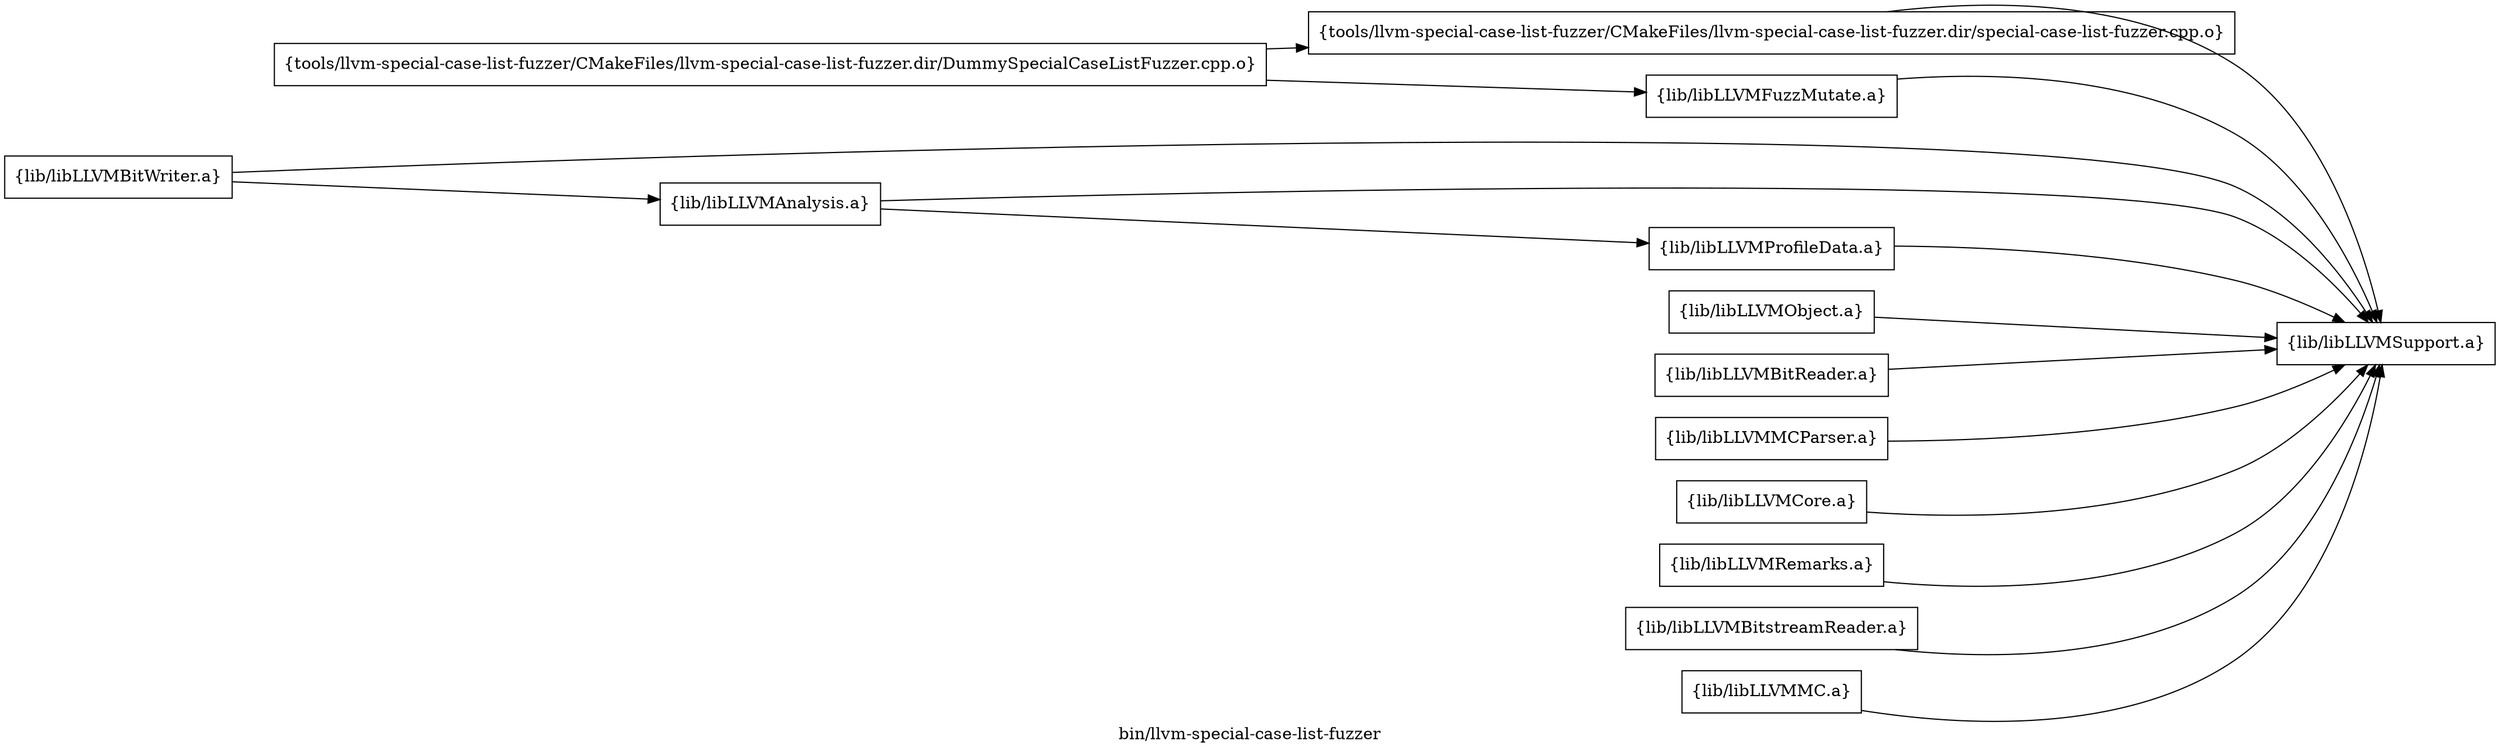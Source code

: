 digraph "bin/llvm-special-case-list-fuzzer" {
	label="bin/llvm-special-case-list-fuzzer";
	rankdir=LR;
	{ rank=same; Node0x5609a63e84b8;  }
	{ rank=same; Node0x5609a63e8af8; Node0x5609a63e51c8;  }

	Node0x5609a63e84b8 [shape=record,shape=box,group=0,label="{tools/llvm-special-case-list-fuzzer/CMakeFiles/llvm-special-case-list-fuzzer.dir/DummySpecialCaseListFuzzer.cpp.o}"];
	Node0x5609a63e84b8 -> Node0x5609a63e8af8;
	Node0x5609a63e84b8 -> Node0x5609a63e51c8;
	Node0x5609a63e8af8 [shape=record,shape=box,group=0,label="{tools/llvm-special-case-list-fuzzer/CMakeFiles/llvm-special-case-list-fuzzer.dir/special-case-list-fuzzer.cpp.o}"];
	Node0x5609a63e8af8 -> Node0x5609a63e4278;
	Node0x5609a63e51c8 [shape=record,shape=box,group=0,label="{lib/libLLVMFuzzMutate.a}"];
	Node0x5609a63e51c8 -> Node0x5609a63e4278;
	Node0x5609a63e4278 [shape=record,shape=box,group=0,label="{lib/libLLVMSupport.a}"];
	Node0x5609a63e4d18 [shape=record,shape=box,group=0,label="{lib/libLLVMBitWriter.a}"];
	Node0x5609a63e4d18 -> Node0x5609a63e4278;
	Node0x5609a63e4d18 -> Node0x5609a63e6848;
	Node0x5609a63e6848 [shape=record,shape=box,group=0,label="{lib/libLLVMAnalysis.a}"];
	Node0x5609a63e6848 -> Node0x5609a63e4278;
	Node0x5609a63e6848 -> Node0x5609a63e9188;
	Node0x5609a63e9188 [shape=record,shape=box,group=0,label="{lib/libLLVMProfileData.a}"];
	Node0x5609a63e9188 -> Node0x5609a63e4278;
	Node0x5609a63e7748 [shape=record,shape=box,group=0,label="{lib/libLLVMObject.a}"];
	Node0x5609a63e7748 -> Node0x5609a63e4278;
	Node0x5609a63e7298 [shape=record,shape=box,group=0,label="{lib/libLLVMBitReader.a}"];
	Node0x5609a63e7298 -> Node0x5609a63e4278;
	Node0x5609a63e8148 [shape=record,shape=box,group=0,label="{lib/libLLVMMCParser.a}"];
	Node0x5609a63e8148 -> Node0x5609a63e4278;
	Node0x5609a63e96d8 [shape=record,shape=box,group=0,label="{lib/libLLVMCore.a}"];
	Node0x5609a63e96d8 -> Node0x5609a63e4278;
	Node0x5609a63e8aa8 [shape=record,shape=box,group=0,label="{lib/libLLVMRemarks.a}"];
	Node0x5609a63e8aa8 -> Node0x5609a63e4278;
	Node0x5609a63e85f8 [shape=record,shape=box,group=0,label="{lib/libLLVMBitstreamReader.a}"];
	Node0x5609a63e85f8 -> Node0x5609a63e4278;
	Node0x5609a63ea8a8 [shape=record,shape=box,group=0,label="{lib/libLLVMMC.a}"];
	Node0x5609a63ea8a8 -> Node0x5609a63e4278;
}

